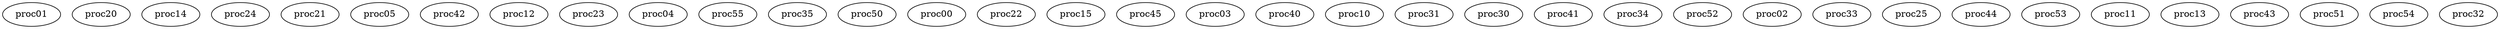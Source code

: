 strict digraph {
	graph [bb="0,0,3870,38",
		stric=False
	];
	node [label="\N"];
	proc01	 [height="0.51389",
		pos="45,19",
		width="1.25"];
	proc20	 [height="0.51389",
		pos="153,19",
		width="1.25"];
	proc14	 [height="0.51389",
		pos="261,19",
		width="1.25"];
	proc24	 [height="0.51389",
		pos="369,19",
		width="1.25"];
	proc21	 [height="0.51389",
		pos="477,19",
		width="1.25"];
	proc05	 [height="0.51389",
		pos="585,19",
		width="1.25"];
	proc42	 [height="0.51389",
		pos="693,19",
		width="1.25"];
	proc12	 [height="0.51389",
		pos="801,19",
		width="1.25"];
	proc23	 [height="0.51389",
		pos="909,19",
		width="1.25"];
	proc04	 [height="0.51389",
		pos="1017,19",
		width="1.25"];
	proc55	 [height="0.51389",
		pos="1125,19",
		width="1.25"];
	proc35	 [height="0.51389",
		pos="1233,19",
		width="1.25"];
	proc50	 [height="0.51389",
		pos="1341,19",
		width="1.25"];
	proc00	 [height="0.51389",
		pos="1449,19",
		width="1.25"];
	proc22	 [height="0.51389",
		pos="1557,19",
		width="1.25"];
	proc15	 [height="0.51389",
		pos="1665,19",
		width="1.25"];
	proc45	 [height="0.51389",
		pos="1773,19",
		width="1.25"];
	proc03	 [height="0.51389",
		pos="1881,19",
		width="1.25"];
	proc40	 [height="0.51389",
		pos="1989,19",
		width="1.25"];
	proc10	 [height="0.51389",
		pos="2097,19",
		width="1.25"];
	proc31	 [height="0.51389",
		pos="2205,19",
		width="1.25"];
	proc30	 [height="0.51389",
		pos="2313,19",
		width="1.25"];
	proc41	 [height="0.51389",
		pos="2421,19",
		width="1.25"];
	proc34	 [height="0.51389",
		pos="2529,19",
		width="1.25"];
	proc52	 [height="0.51389",
		pos="2637,19",
		width="1.25"];
	proc02	 [height="0.51389",
		pos="2745,19",
		width="1.25"];
	proc33	 [height="0.51389",
		pos="2853,19",
		width="1.25"];
	proc25	 [height="0.51389",
		pos="2961,19",
		width="1.25"];
	proc44	 [height="0.51389",
		pos="3069,19",
		width="1.25"];
	proc53	 [height="0.51389",
		pos="3177,19",
		width="1.25"];
	proc11	 [height="0.51389",
		pos="3285,19",
		width="1.25"];
	proc13	 [height="0.51389",
		pos="3393,19",
		width="1.25"];
	proc43	 [height="0.51389",
		pos="3501,19",
		width="1.25"];
	proc51	 [height="0.51389",
		pos="3609,19",
		width="1.25"];
	proc54	 [height="0.51389",
		pos="3717,19",
		width="1.25"];
	proc32	 [height="0.51389",
		pos="3825,19",
		width="1.25"];
}
